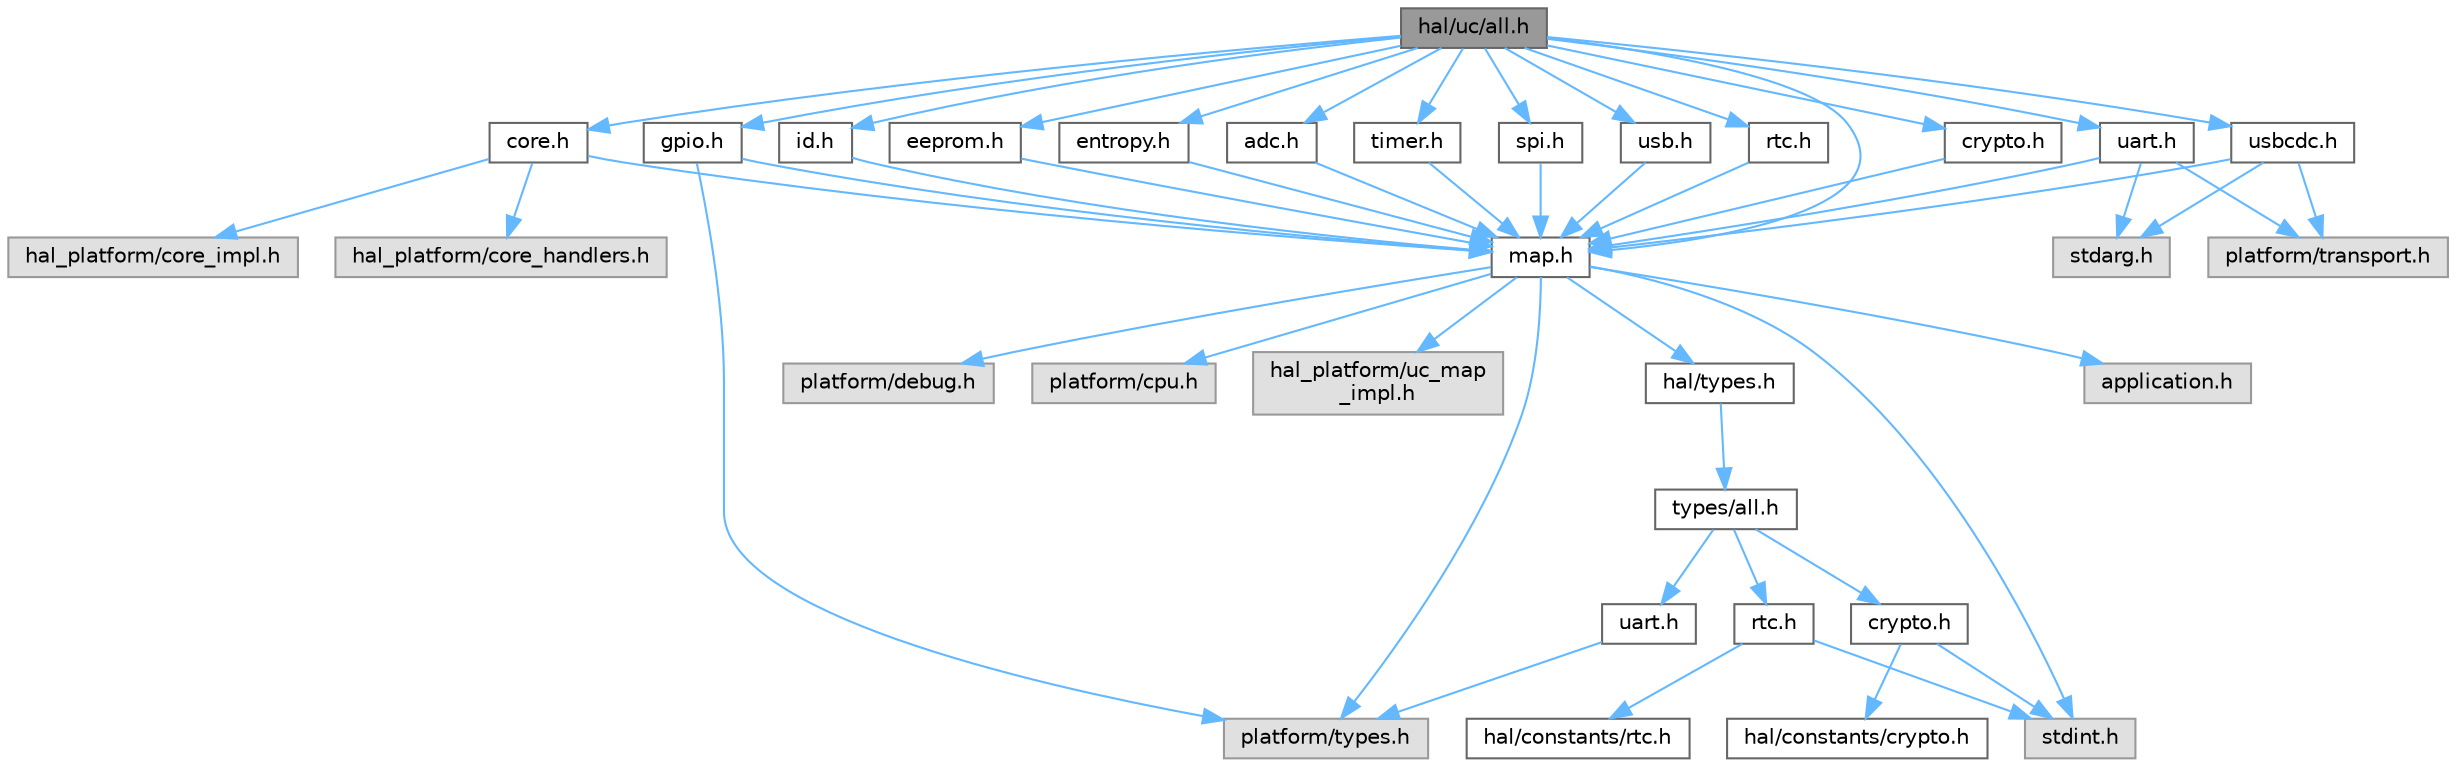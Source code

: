 digraph "hal/uc/all.h"
{
 // INTERACTIVE_SVG=YES
 // LATEX_PDF_SIZE
  bgcolor="transparent";
  edge [fontname=Helvetica,fontsize=10,labelfontname=Helvetica,labelfontsize=10];
  node [fontname=Helvetica,fontsize=10,shape=box,height=0.2,width=0.4];
  Node1 [id="Node000001",label="hal/uc/all.h",height=0.2,width=0.4,color="gray40", fillcolor="grey60", style="filled", fontcolor="black",tooltip=" "];
  Node1 -> Node2 [id="edge1_Node000001_Node000002",color="steelblue1",style="solid",tooltip=" "];
  Node2 [id="Node000002",label="map.h",height=0.2,width=0.4,color="grey40", fillcolor="white", style="filled",URL="$map_8h.html",tooltip="HAL for uC Peripheral Map."];
  Node2 -> Node3 [id="edge2_Node000002_Node000003",color="steelblue1",style="solid",tooltip=" "];
  Node3 [id="Node000003",label="stdint.h",height=0.2,width=0.4,color="grey60", fillcolor="#E0E0E0", style="filled",tooltip=" "];
  Node2 -> Node4 [id="edge3_Node000002_Node000004",color="steelblue1",style="solid",tooltip=" "];
  Node4 [id="Node000004",label="platform/types.h",height=0.2,width=0.4,color="grey60", fillcolor="#E0E0E0", style="filled",tooltip=" "];
  Node2 -> Node5 [id="edge4_Node000002_Node000005",color="steelblue1",style="solid",tooltip=" "];
  Node5 [id="Node000005",label="hal/types.h",height=0.2,width=0.4,color="grey40", fillcolor="white", style="filled",URL="$types_8h.html",tooltip=" "];
  Node5 -> Node6 [id="edge5_Node000005_Node000006",color="steelblue1",style="solid",tooltip=" "];
  Node6 [id="Node000006",label="types/all.h",height=0.2,width=0.4,color="grey40", fillcolor="white", style="filled",URL="$types_2all_8h.html",tooltip=" "];
  Node6 -> Node7 [id="edge6_Node000006_Node000007",color="steelblue1",style="solid",tooltip=" "];
  Node7 [id="Node000007",label="crypto.h",height=0.2,width=0.4,color="grey40", fillcolor="white", style="filled",URL="$types_2crypto_8h.html",tooltip=" "];
  Node7 -> Node3 [id="edge7_Node000007_Node000003",color="steelblue1",style="solid",tooltip=" "];
  Node7 -> Node8 [id="edge8_Node000007_Node000008",color="steelblue1",style="solid",tooltip=" "];
  Node8 [id="Node000008",label="hal/constants/crypto.h",height=0.2,width=0.4,color="grey40", fillcolor="white", style="filled",URL="$constants_2crypto_8h.html",tooltip=" "];
  Node6 -> Node9 [id="edge9_Node000006_Node000009",color="steelblue1",style="solid",tooltip=" "];
  Node9 [id="Node000009",label="rtc.h",height=0.2,width=0.4,color="grey40", fillcolor="white", style="filled",URL="$types_2rtc_8h.html",tooltip=" "];
  Node9 -> Node3 [id="edge10_Node000009_Node000003",color="steelblue1",style="solid",tooltip=" "];
  Node9 -> Node10 [id="edge11_Node000009_Node000010",color="steelblue1",style="solid",tooltip=" "];
  Node10 [id="Node000010",label="hal/constants/rtc.h",height=0.2,width=0.4,color="grey40", fillcolor="white", style="filled",URL="$constants_2rtc_8h.html",tooltip=" "];
  Node6 -> Node11 [id="edge12_Node000006_Node000011",color="steelblue1",style="solid",tooltip=" "];
  Node11 [id="Node000011",label="uart.h",height=0.2,width=0.4,color="grey40", fillcolor="white", style="filled",URL="$types_2uart_8h.html",tooltip=" "];
  Node11 -> Node4 [id="edge13_Node000011_Node000004",color="steelblue1",style="solid",tooltip=" "];
  Node2 -> Node12 [id="edge14_Node000002_Node000012",color="steelblue1",style="solid",tooltip=" "];
  Node12 [id="Node000012",label="application.h",height=0.2,width=0.4,color="grey60", fillcolor="#E0E0E0", style="filled",tooltip=" "];
  Node2 -> Node13 [id="edge15_Node000002_Node000013",color="steelblue1",style="solid",tooltip=" "];
  Node13 [id="Node000013",label="platform/debug.h",height=0.2,width=0.4,color="grey60", fillcolor="#E0E0E0", style="filled",tooltip=" "];
  Node2 -> Node14 [id="edge16_Node000002_Node000014",color="steelblue1",style="solid",tooltip=" "];
  Node14 [id="Node000014",label="platform/cpu.h",height=0.2,width=0.4,color="grey60", fillcolor="#E0E0E0", style="filled",tooltip=" "];
  Node2 -> Node15 [id="edge17_Node000002_Node000015",color="steelblue1",style="solid",tooltip=" "];
  Node15 [id="Node000015",label="hal_platform/uc_map\l_impl.h",height=0.2,width=0.4,color="grey60", fillcolor="#E0E0E0", style="filled",tooltip=" "];
  Node1 -> Node16 [id="edge18_Node000001_Node000016",color="steelblue1",style="solid",tooltip=" "];
  Node16 [id="Node000016",label="core.h",height=0.2,width=0.4,color="grey40", fillcolor="white", style="filled",URL="$core_8h.html",tooltip="HAL for uC Core peripherals."];
  Node16 -> Node2 [id="edge19_Node000016_Node000002",color="steelblue1",style="solid",tooltip=" "];
  Node16 -> Node17 [id="edge20_Node000016_Node000017",color="steelblue1",style="solid",tooltip=" "];
  Node17 [id="Node000017",label="hal_platform/core_impl.h",height=0.2,width=0.4,color="grey60", fillcolor="#E0E0E0", style="filled",tooltip=" "];
  Node16 -> Node18 [id="edge21_Node000016_Node000018",color="steelblue1",style="solid",tooltip=" "];
  Node18 [id="Node000018",label="hal_platform/core_handlers.h",height=0.2,width=0.4,color="grey60", fillcolor="#E0E0E0", style="filled",tooltip=" "];
  Node1 -> Node19 [id="edge22_Node000001_Node000019",color="steelblue1",style="solid",tooltip=" "];
  Node19 [id="Node000019",label="crypto.h",height=0.2,width=0.4,color="grey40", fillcolor="white", style="filled",URL="$uc_2crypto_8h.html",tooltip=" "];
  Node19 -> Node2 [id="edge23_Node000019_Node000002",color="steelblue1",style="solid",tooltip=" "];
  Node1 -> Node20 [id="edge24_Node000001_Node000020",color="steelblue1",style="solid",tooltip=" "];
  Node20 [id="Node000020",label="gpio.h",height=0.2,width=0.4,color="grey40", fillcolor="white", style="filled",URL="$gpio_8h.html",tooltip="HAL for uC GPIOs."];
  Node20 -> Node4 [id="edge25_Node000020_Node000004",color="steelblue1",style="solid",tooltip=" "];
  Node20 -> Node2 [id="edge26_Node000020_Node000002",color="steelblue1",style="solid",tooltip=" "];
  Node1 -> Node21 [id="edge27_Node000001_Node000021",color="steelblue1",style="solid",tooltip=" "];
  Node21 [id="Node000021",label="id.h",height=0.2,width=0.4,color="grey40", fillcolor="white", style="filled",URL="$id_8h.html",tooltip="HAL for uC ID."];
  Node21 -> Node2 [id="edge28_Node000021_Node000002",color="steelblue1",style="solid",tooltip=" "];
  Node1 -> Node22 [id="edge29_Node000001_Node000022",color="steelblue1",style="solid",tooltip=" "];
  Node22 [id="Node000022",label="eeprom.h",height=0.2,width=0.4,color="grey40", fillcolor="white", style="filled",URL="$eeprom_8h.html",tooltip="HAL for uC EEPROM peripherals."];
  Node22 -> Node2 [id="edge30_Node000022_Node000002",color="steelblue1",style="solid",tooltip=" "];
  Node1 -> Node23 [id="edge31_Node000001_Node000023",color="steelblue1",style="solid",tooltip=" "];
  Node23 [id="Node000023",label="entropy.h",height=0.2,width=0.4,color="grey40", fillcolor="white", style="filled",URL="$entropy_8h.html",tooltip="HAL for uC entropy source."];
  Node23 -> Node2 [id="edge32_Node000023_Node000002",color="steelblue1",style="solid",tooltip=" "];
  Node1 -> Node24 [id="edge33_Node000001_Node000024",color="steelblue1",style="solid",tooltip=" "];
  Node24 [id="Node000024",label="adc.h",height=0.2,width=0.4,color="grey40", fillcolor="white", style="filled",URL="$uc_2adc_8h.html",tooltip="HAL for uC Internal ADC interfaces."];
  Node24 -> Node2 [id="edge34_Node000024_Node000002",color="steelblue1",style="solid",tooltip=" "];
  Node1 -> Node25 [id="edge35_Node000001_Node000025",color="steelblue1",style="solid",tooltip=" "];
  Node25 [id="Node000025",label="timer.h",height=0.2,width=0.4,color="grey40", fillcolor="white", style="filled",URL="$uc_2timer_8h.html",tooltip="HAL for uC Timers."];
  Node25 -> Node2 [id="edge36_Node000025_Node000002",color="steelblue1",style="solid",tooltip=" "];
  Node1 -> Node26 [id="edge37_Node000001_Node000026",color="steelblue1",style="solid",tooltip=" "];
  Node26 [id="Node000026",label="uart.h",height=0.2,width=0.4,color="grey40", fillcolor="white", style="filled",URL="$uc_2uart_8h.html",tooltip=" "];
  Node26 -> Node2 [id="edge38_Node000026_Node000002",color="steelblue1",style="solid",tooltip=" "];
  Node26 -> Node27 [id="edge39_Node000026_Node000027",color="steelblue1",style="solid",tooltip=" "];
  Node27 [id="Node000027",label="stdarg.h",height=0.2,width=0.4,color="grey60", fillcolor="#E0E0E0", style="filled",tooltip=" "];
  Node26 -> Node28 [id="edge40_Node000026_Node000028",color="steelblue1",style="solid",tooltip=" "];
  Node28 [id="Node000028",label="platform/transport.h",height=0.2,width=0.4,color="grey60", fillcolor="#E0E0E0", style="filled",tooltip=" "];
  Node1 -> Node29 [id="edge41_Node000001_Node000029",color="steelblue1",style="solid",tooltip=" "];
  Node29 [id="Node000029",label="spi.h",height=0.2,width=0.4,color="grey40", fillcolor="white", style="filled",URL="$spi_8h.html",tooltip="HAL for SPI interfaces."];
  Node29 -> Node2 [id="edge42_Node000029_Node000002",color="steelblue1",style="solid",tooltip=" "];
  Node1 -> Node30 [id="edge43_Node000001_Node000030",color="steelblue1",style="solid",tooltip=" "];
  Node30 [id="Node000030",label="usb.h",height=0.2,width=0.4,color="grey40", fillcolor="white", style="filled",URL="$usb_8h.html",tooltip="HAL for USB interface."];
  Node30 -> Node2 [id="edge44_Node000030_Node000002",color="steelblue1",style="solid",tooltip=" "];
  Node1 -> Node31 [id="edge45_Node000001_Node000031",color="steelblue1",style="solid",tooltip=" "];
  Node31 [id="Node000031",label="usbcdc.h",height=0.2,width=0.4,color="grey40", fillcolor="white", style="filled",URL="$usbcdc_8h.html",tooltip="HAL for USB CDC interface."];
  Node31 -> Node27 [id="edge46_Node000031_Node000027",color="steelblue1",style="solid",tooltip=" "];
  Node31 -> Node2 [id="edge47_Node000031_Node000002",color="steelblue1",style="solid",tooltip=" "];
  Node31 -> Node28 [id="edge48_Node000031_Node000028",color="steelblue1",style="solid",tooltip=" "];
  Node1 -> Node32 [id="edge49_Node000001_Node000032",color="steelblue1",style="solid",tooltip=" "];
  Node32 [id="Node000032",label="rtc.h",height=0.2,width=0.4,color="grey40", fillcolor="white", style="filled",URL="$uc_2rtc_8h.html",tooltip="HAL for uC RTCs."];
  Node32 -> Node2 [id="edge50_Node000032_Node000002",color="steelblue1",style="solid",tooltip=" "];
}
